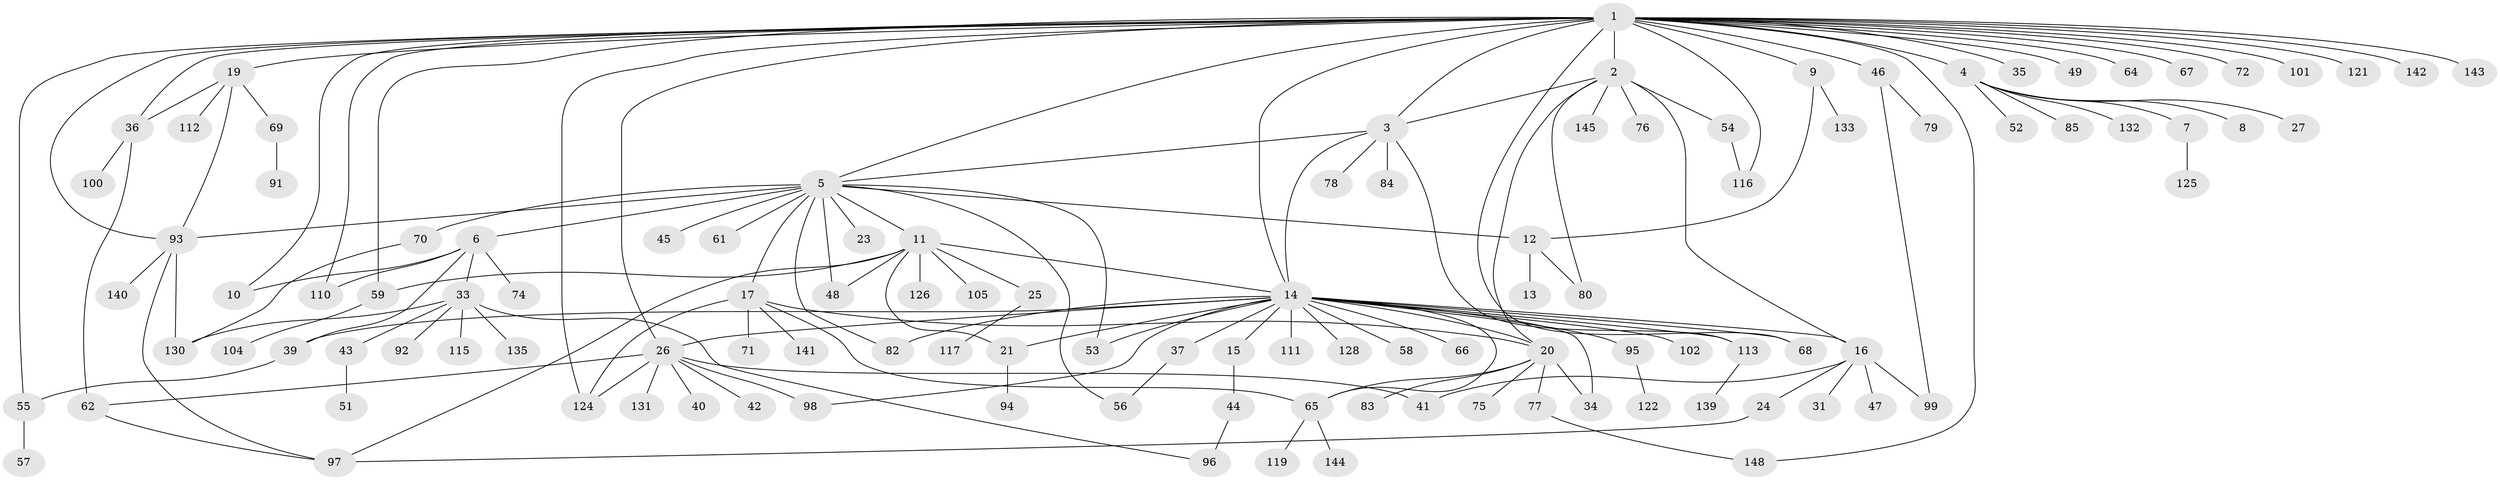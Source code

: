// original degree distribution, {29: 0.006711409395973154, 10: 0.013422818791946308, 7: 0.006711409395973154, 8: 0.020134228187919462, 16: 0.006711409395973154, 6: 0.020134228187919462, 3: 0.1342281879194631, 1: 0.4966442953020134, 2: 0.21476510067114093, 5: 0.020134228187919462, 15: 0.006711409395973154, 4: 0.040268456375838924, 9: 0.013422818791946308}
// Generated by graph-tools (version 1.1) at 2025/41/03/06/25 10:41:48]
// undirected, 114 vertices, 155 edges
graph export_dot {
graph [start="1"]
  node [color=gray90,style=filled];
  1 [super="+108"];
  2 [super="+107"];
  3;
  4 [super="+81"];
  5 [super="+86"];
  6 [super="+60"];
  7 [super="+50"];
  8;
  9;
  10;
  11 [super="+149"];
  12 [super="+22"];
  13;
  14 [super="+63"];
  15;
  16 [super="+18"];
  17 [super="+28"];
  19 [super="+38"];
  20 [super="+29"];
  21 [super="+87"];
  23;
  24 [super="+30"];
  25;
  26 [super="+32"];
  27 [super="+127"];
  31;
  33 [super="+106"];
  34;
  35;
  36 [super="+138"];
  37 [super="+73"];
  39 [super="+109"];
  40;
  41;
  42;
  43 [super="+136"];
  44 [super="+147"];
  45 [super="+103"];
  46;
  47;
  48;
  49;
  51;
  52;
  53;
  54;
  55;
  56;
  57;
  58;
  59;
  61;
  62;
  64;
  65 [super="+114"];
  66;
  67;
  68 [super="+88"];
  69 [super="+89"];
  70;
  71;
  72;
  74 [super="+90"];
  75;
  76;
  77;
  78;
  79;
  80;
  82;
  83;
  84;
  85;
  91;
  92;
  93;
  94;
  95 [super="+137"];
  96;
  97 [super="+146"];
  98;
  99;
  100 [super="+120"];
  101;
  102;
  104;
  105;
  110;
  111;
  112;
  113 [super="+123"];
  115;
  116 [super="+118"];
  117;
  119;
  121;
  122 [super="+129"];
  124 [super="+134"];
  125;
  126;
  128;
  130;
  131;
  132;
  133;
  135;
  139;
  140;
  141;
  142;
  143;
  144;
  145;
  148;
  1 -- 2;
  1 -- 3;
  1 -- 4;
  1 -- 9;
  1 -- 10;
  1 -- 14;
  1 -- 19;
  1 -- 35;
  1 -- 36;
  1 -- 46;
  1 -- 49;
  1 -- 55;
  1 -- 59;
  1 -- 64;
  1 -- 67;
  1 -- 68 [weight=2];
  1 -- 72;
  1 -- 93;
  1 -- 101;
  1 -- 110;
  1 -- 116;
  1 -- 121;
  1 -- 124;
  1 -- 142;
  1 -- 143;
  1 -- 148;
  1 -- 5;
  1 -- 26;
  2 -- 3;
  2 -- 16 [weight=2];
  2 -- 20;
  2 -- 54;
  2 -- 76;
  2 -- 80;
  2 -- 145;
  3 -- 5;
  3 -- 14;
  3 -- 78;
  3 -- 84;
  3 -- 113;
  4 -- 7;
  4 -- 8;
  4 -- 27;
  4 -- 52;
  4 -- 85;
  4 -- 132;
  5 -- 6;
  5 -- 11;
  5 -- 12;
  5 -- 17;
  5 -- 23;
  5 -- 45;
  5 -- 48;
  5 -- 53;
  5 -- 56;
  5 -- 61;
  5 -- 70;
  5 -- 82;
  5 -- 93;
  6 -- 33;
  6 -- 39;
  6 -- 74;
  6 -- 110;
  6 -- 10;
  7 -- 125;
  9 -- 12;
  9 -- 133;
  11 -- 21;
  11 -- 25;
  11 -- 59;
  11 -- 105;
  11 -- 126;
  11 -- 48;
  11 -- 97;
  11 -- 14;
  12 -- 13;
  12 -- 80;
  14 -- 15;
  14 -- 20;
  14 -- 26;
  14 -- 34;
  14 -- 37;
  14 -- 58;
  14 -- 65;
  14 -- 82;
  14 -- 95;
  14 -- 98;
  14 -- 16;
  14 -- 128;
  14 -- 66;
  14 -- 102;
  14 -- 39;
  14 -- 111;
  14 -- 113;
  14 -- 53;
  14 -- 21;
  14 -- 68;
  15 -- 44;
  16 -- 24;
  16 -- 31;
  16 -- 47;
  16 -- 99;
  16 -- 41;
  17 -- 71;
  17 -- 141;
  17 -- 65;
  17 -- 20;
  17 -- 124;
  19 -- 93;
  19 -- 112;
  19 -- 36;
  19 -- 69;
  20 -- 34;
  20 -- 75;
  20 -- 77;
  20 -- 83;
  20 -- 65;
  21 -- 94;
  24 -- 97;
  25 -- 117;
  26 -- 98;
  26 -- 131;
  26 -- 40;
  26 -- 41;
  26 -- 42;
  26 -- 62;
  26 -- 124;
  33 -- 43;
  33 -- 92;
  33 -- 96;
  33 -- 115;
  33 -- 130;
  33 -- 135;
  36 -- 62;
  36 -- 100;
  37 -- 56;
  39 -- 55;
  43 -- 51;
  44 -- 96;
  46 -- 79;
  46 -- 99;
  54 -- 116;
  55 -- 57;
  59 -- 104;
  62 -- 97;
  65 -- 144;
  65 -- 119;
  69 -- 91;
  70 -- 130;
  77 -- 148;
  93 -- 97;
  93 -- 130;
  93 -- 140;
  95 -- 122;
  113 -- 139;
}
